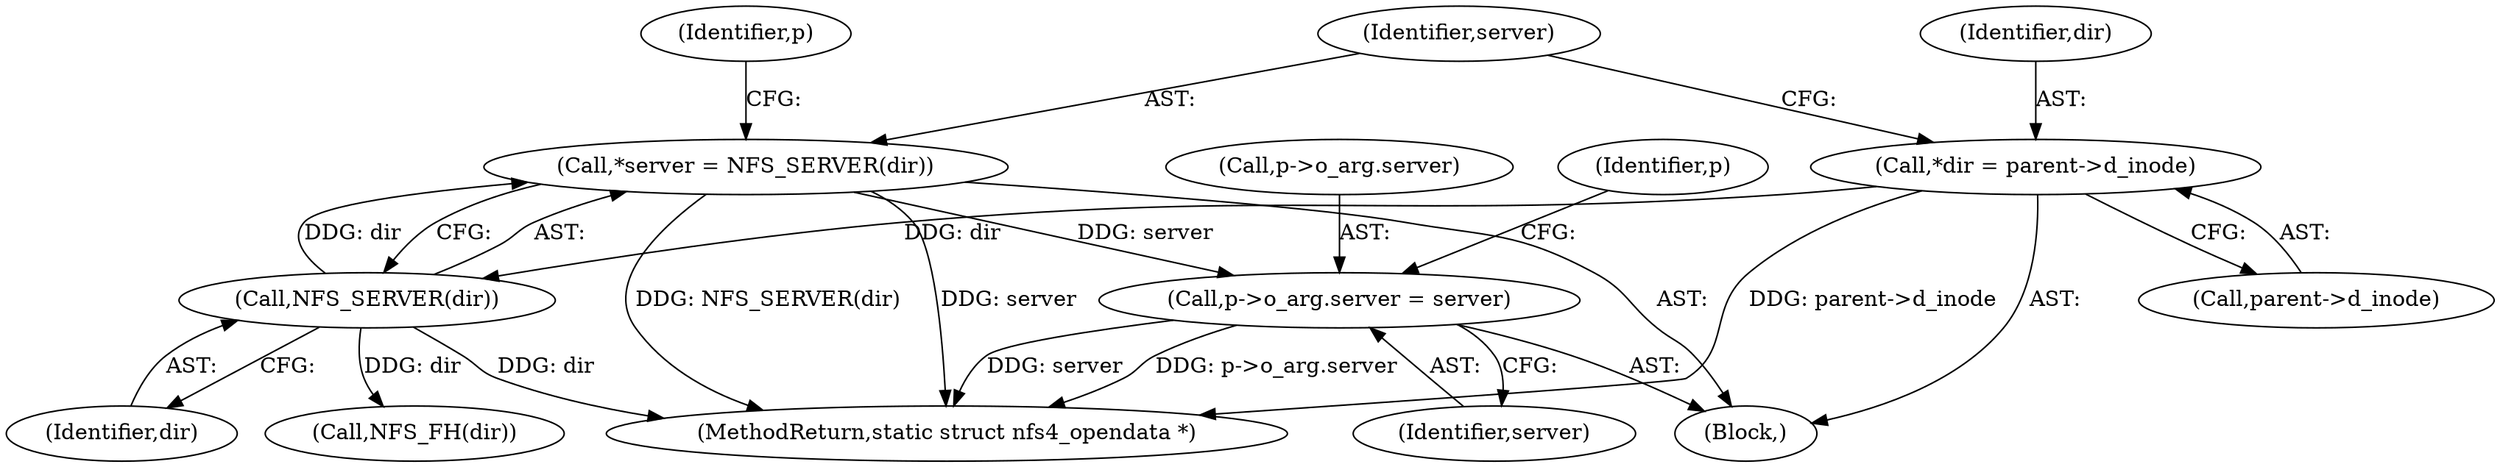 digraph "0_linux_dc0b027dfadfcb8a5504f7d8052754bf8d501ab9_17@pointer" {
"1000121" [label="(Call,*server = NFS_SERVER(dir))"];
"1000123" [label="(Call,NFS_SERVER(dir))"];
"1000115" [label="(Call,*dir = parent->d_inode)"];
"1000255" [label="(Call,p->o_arg.server = server)"];
"1000122" [label="(Identifier,server)"];
"1000199" [label="(Call,NFS_FH(dir))"];
"1000121" [label="(Call,*server = NFS_SERVER(dir))"];
"1000124" [label="(Identifier,dir)"];
"1000117" [label="(Call,parent->d_inode)"];
"1000389" [label="(MethodReturn,static struct nfs4_opendata *)"];
"1000256" [label="(Call,p->o_arg.server)"];
"1000116" [label="(Identifier,dir)"];
"1000261" [label="(Identifier,server)"];
"1000106" [label="(Block,)"];
"1000115" [label="(Call,*dir = parent->d_inode)"];
"1000265" [label="(Identifier,p)"];
"1000123" [label="(Call,NFS_SERVER(dir))"];
"1000127" [label="(Identifier,p)"];
"1000255" [label="(Call,p->o_arg.server = server)"];
"1000121" -> "1000106"  [label="AST: "];
"1000121" -> "1000123"  [label="CFG: "];
"1000122" -> "1000121"  [label="AST: "];
"1000123" -> "1000121"  [label="AST: "];
"1000127" -> "1000121"  [label="CFG: "];
"1000121" -> "1000389"  [label="DDG: NFS_SERVER(dir)"];
"1000121" -> "1000389"  [label="DDG: server"];
"1000123" -> "1000121"  [label="DDG: dir"];
"1000121" -> "1000255"  [label="DDG: server"];
"1000123" -> "1000124"  [label="CFG: "];
"1000124" -> "1000123"  [label="AST: "];
"1000123" -> "1000389"  [label="DDG: dir"];
"1000115" -> "1000123"  [label="DDG: dir"];
"1000123" -> "1000199"  [label="DDG: dir"];
"1000115" -> "1000106"  [label="AST: "];
"1000115" -> "1000117"  [label="CFG: "];
"1000116" -> "1000115"  [label="AST: "];
"1000117" -> "1000115"  [label="AST: "];
"1000122" -> "1000115"  [label="CFG: "];
"1000115" -> "1000389"  [label="DDG: parent->d_inode"];
"1000255" -> "1000106"  [label="AST: "];
"1000255" -> "1000261"  [label="CFG: "];
"1000256" -> "1000255"  [label="AST: "];
"1000261" -> "1000255"  [label="AST: "];
"1000265" -> "1000255"  [label="CFG: "];
"1000255" -> "1000389"  [label="DDG: server"];
"1000255" -> "1000389"  [label="DDG: p->o_arg.server"];
}
